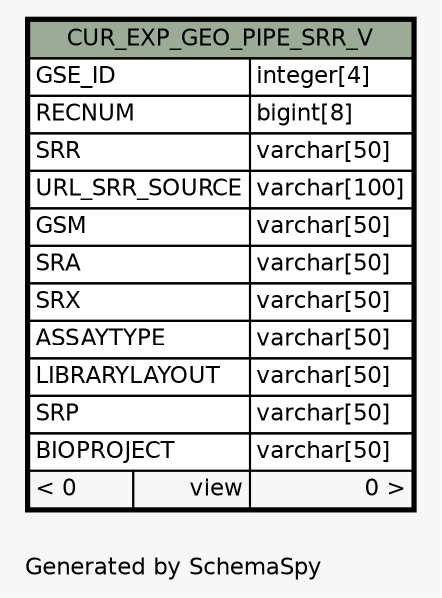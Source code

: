 // dot 2.38.0 on Windows 10 10.0
// SchemaSpy rev Unknown
digraph "oneDegreeRelationshipsDiagram" {
  graph [
    rankdir="RL"
    bgcolor="#f7f7f7"
    label="\nGenerated by SchemaSpy"
    labeljust="l"
    nodesep="0.18"
    ranksep="0.46"
    fontname="Helvetica"
    fontsize="11"
  ];
  node [
    fontname="Helvetica"
    fontsize="11"
    shape="plaintext"
  ];
  edge [
    arrowsize="0.8"
  ];
  "CUR_EXP_GEO_PIPE_SRR_V" [
    label=<
    <TABLE BORDER="2" CELLBORDER="1" CELLSPACING="0" BGCOLOR="#ffffff">
      <TR><TD COLSPAN="3" BGCOLOR="#9bab96" ALIGN="CENTER">CUR_EXP_GEO_PIPE_SRR_V</TD></TR>
      <TR><TD PORT="GSE_ID" COLSPAN="2" ALIGN="LEFT">GSE_ID</TD><TD PORT="GSE_ID.type" ALIGN="LEFT">integer[4]</TD></TR>
      <TR><TD PORT="RECNUM" COLSPAN="2" ALIGN="LEFT">RECNUM</TD><TD PORT="RECNUM.type" ALIGN="LEFT">bigint[8]</TD></TR>
      <TR><TD PORT="SRR" COLSPAN="2" ALIGN="LEFT">SRR</TD><TD PORT="SRR.type" ALIGN="LEFT">varchar[50]</TD></TR>
      <TR><TD PORT="URL_SRR_SOURCE" COLSPAN="2" ALIGN="LEFT">URL_SRR_SOURCE</TD><TD PORT="URL_SRR_SOURCE.type" ALIGN="LEFT">varchar[100]</TD></TR>
      <TR><TD PORT="GSM" COLSPAN="2" ALIGN="LEFT">GSM</TD><TD PORT="GSM.type" ALIGN="LEFT">varchar[50]</TD></TR>
      <TR><TD PORT="SRA" COLSPAN="2" ALIGN="LEFT">SRA</TD><TD PORT="SRA.type" ALIGN="LEFT">varchar[50]</TD></TR>
      <TR><TD PORT="SRX" COLSPAN="2" ALIGN="LEFT">SRX</TD><TD PORT="SRX.type" ALIGN="LEFT">varchar[50]</TD></TR>
      <TR><TD PORT="ASSAYTYPE" COLSPAN="2" ALIGN="LEFT">ASSAYTYPE</TD><TD PORT="ASSAYTYPE.type" ALIGN="LEFT">varchar[50]</TD></TR>
      <TR><TD PORT="LIBRARYLAYOUT" COLSPAN="2" ALIGN="LEFT">LIBRARYLAYOUT</TD><TD PORT="LIBRARYLAYOUT.type" ALIGN="LEFT">varchar[50]</TD></TR>
      <TR><TD PORT="SRP" COLSPAN="2" ALIGN="LEFT">SRP</TD><TD PORT="SRP.type" ALIGN="LEFT">varchar[50]</TD></TR>
      <TR><TD PORT="BIOPROJECT" COLSPAN="2" ALIGN="LEFT">BIOPROJECT</TD><TD PORT="BIOPROJECT.type" ALIGN="LEFT">varchar[50]</TD></TR>
      <TR><TD ALIGN="LEFT" BGCOLOR="#f7f7f7">&lt; 0</TD><TD ALIGN="RIGHT" BGCOLOR="#f7f7f7">view</TD><TD ALIGN="RIGHT" BGCOLOR="#f7f7f7">0 &gt;</TD></TR>
    </TABLE>>
    URL="CUR_EXP_GEO_PIPE_SRR_V.html"
    tooltip="CUR_EXP_GEO_PIPE_SRR_V"
  ];
}
